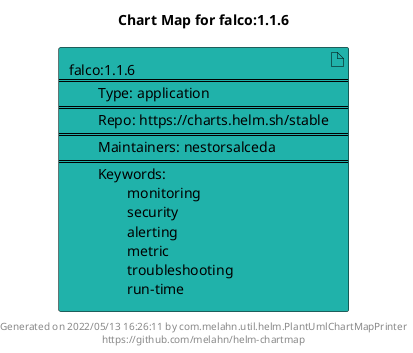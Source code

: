 @startuml
skinparam linetype ortho
skinparam backgroundColor white
skinparam usecaseBorderColor black
skinparam usecaseArrowColor LightSlateGray
skinparam artifactBorderColor black
skinparam artifactArrowColor LightSlateGray

title Chart Map for falco:1.1.6

'There is one referenced Helm Chart
artifact "falco:1.1.6\n====\n\tType: application\n====\n\tRepo: https://charts.helm.sh/stable\n====\n\tMaintainers: nestorsalceda\n====\n\tKeywords: \n\t\tmonitoring\n\t\tsecurity\n\t\talerting\n\t\tmetric\n\t\ttroubleshooting\n\t\trun-time" as falco_1_1_6 #LightSeaGreen

'There are 0 referenced Docker Images

'Chart Dependencies

center footer Generated on 2022/05/13 16:26:11 by com.melahn.util.helm.PlantUmlChartMapPrinter\nhttps://github.com/melahn/helm-chartmap
@enduml
